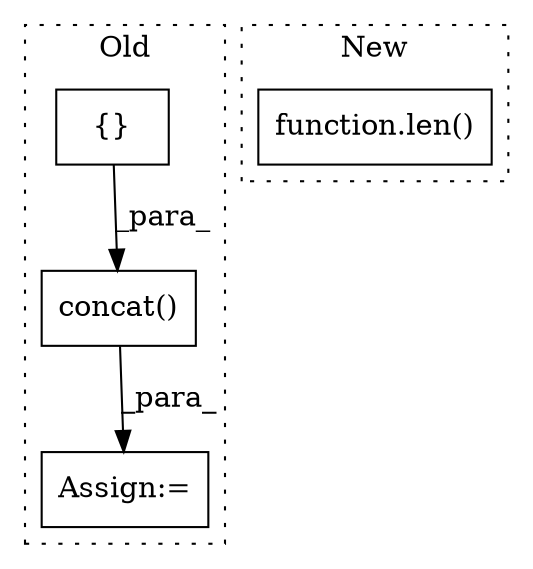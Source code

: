 digraph G {
subgraph cluster0 {
1 [label="concat()" a="75" s="3645,3680" l="10,9" shape="box"];
3 [label="{}" a="59" s="3655,3679" l="1,0" shape="box"];
4 [label="Assign:=" a="68" s="3642" l="3" shape="box"];
label = "Old";
style="dotted";
}
subgraph cluster1 {
2 [label="function.len()" a="75" s="3079,3089" l="4,1" shape="box"];
label = "New";
style="dotted";
}
1 -> 4 [label="_para_"];
3 -> 1 [label="_para_"];
}